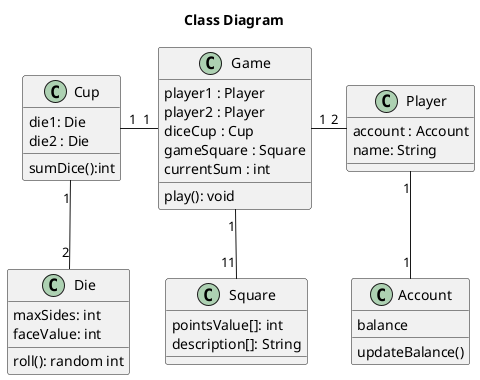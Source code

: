 @startuml

title Class Diagram

class Cup{
die1: Die
die2 : Die
sumDice():int
}

class Die {
maxSides: int
faceValue: int

roll(): random int

}

class Game {
player1 : Player
player2 : Player
diceCup : Cup
gameSquare : Square
currentSum : int

play(): void

}

class Player{
account : Account
name: String

}

class Account{
balance
updateBalance()

}

class Square {
pointsValue[]: int
description[]: String

}



Game "1" -left- "1" Cup

Game "1" -right- "2" Player

Game "1" -down- "11" Square

Cup "1" -down- "2" Die

Player "1" -down- "1" Account




@enduml


